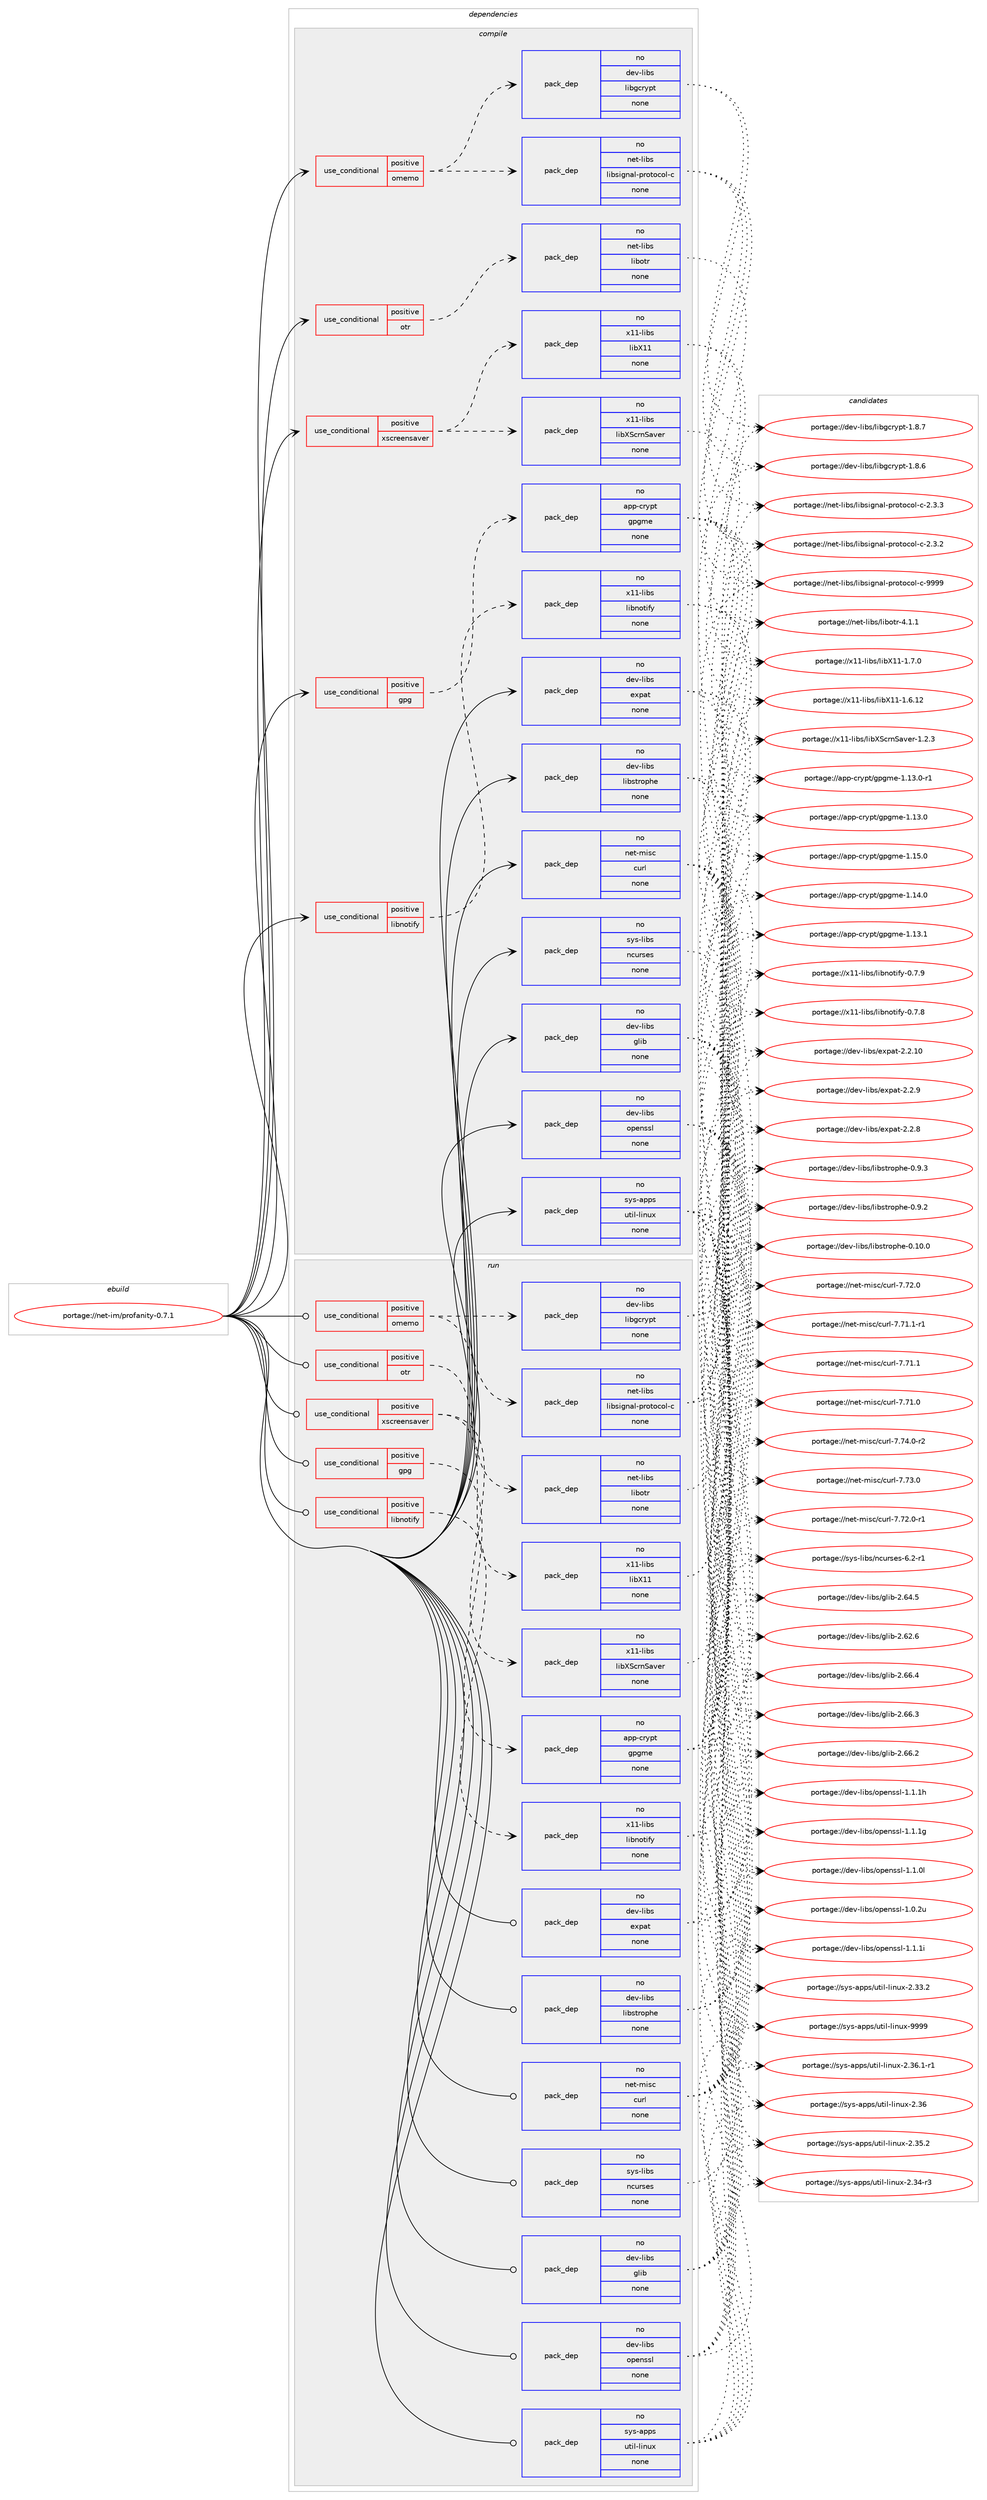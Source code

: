 digraph prolog {

# *************
# Graph options
# *************

newrank=true;
concentrate=true;
compound=true;
graph [rankdir=LR,fontname=Helvetica,fontsize=10,ranksep=1.5];#, ranksep=2.5, nodesep=0.2];
edge  [arrowhead=vee];
node  [fontname=Helvetica,fontsize=10];

# **********
# The ebuild
# **********

subgraph cluster_leftcol {
color=gray;
rank=same;
label=<<i>ebuild</i>>;
id [label="portage://net-im/profanity-0.7.1", color=red, width=4, href="../net-im/profanity-0.7.1.svg"];
}

# ****************
# The dependencies
# ****************

subgraph cluster_midcol {
color=gray;
label=<<i>dependencies</i>>;
subgraph cluster_compile {
fillcolor="#eeeeee";
style=filled;
label=<<i>compile</i>>;
subgraph cond3651 {
dependency12684 [label=<<TABLE BORDER="0" CELLBORDER="1" CELLSPACING="0" CELLPADDING="4"><TR><TD ROWSPAN="3" CELLPADDING="10">use_conditional</TD></TR><TR><TD>positive</TD></TR><TR><TD>gpg</TD></TR></TABLE>>, shape=none, color=red];
subgraph pack8907 {
dependency12685 [label=<<TABLE BORDER="0" CELLBORDER="1" CELLSPACING="0" CELLPADDING="4" WIDTH="220"><TR><TD ROWSPAN="6" CELLPADDING="30">pack_dep</TD></TR><TR><TD WIDTH="110">no</TD></TR><TR><TD>app-crypt</TD></TR><TR><TD>gpgme</TD></TR><TR><TD>none</TD></TR><TR><TD></TD></TR></TABLE>>, shape=none, color=blue];
}
dependency12684:e -> dependency12685:w [weight=20,style="dashed",arrowhead="vee"];
}
id:e -> dependency12684:w [weight=20,style="solid",arrowhead="vee"];
subgraph cond3652 {
dependency12686 [label=<<TABLE BORDER="0" CELLBORDER="1" CELLSPACING="0" CELLPADDING="4"><TR><TD ROWSPAN="3" CELLPADDING="10">use_conditional</TD></TR><TR><TD>positive</TD></TR><TR><TD>libnotify</TD></TR></TABLE>>, shape=none, color=red];
subgraph pack8908 {
dependency12687 [label=<<TABLE BORDER="0" CELLBORDER="1" CELLSPACING="0" CELLPADDING="4" WIDTH="220"><TR><TD ROWSPAN="6" CELLPADDING="30">pack_dep</TD></TR><TR><TD WIDTH="110">no</TD></TR><TR><TD>x11-libs</TD></TR><TR><TD>libnotify</TD></TR><TR><TD>none</TD></TR><TR><TD></TD></TR></TABLE>>, shape=none, color=blue];
}
dependency12686:e -> dependency12687:w [weight=20,style="dashed",arrowhead="vee"];
}
id:e -> dependency12686:w [weight=20,style="solid",arrowhead="vee"];
subgraph cond3653 {
dependency12688 [label=<<TABLE BORDER="0" CELLBORDER="1" CELLSPACING="0" CELLPADDING="4"><TR><TD ROWSPAN="3" CELLPADDING="10">use_conditional</TD></TR><TR><TD>positive</TD></TR><TR><TD>omemo</TD></TR></TABLE>>, shape=none, color=red];
subgraph pack8909 {
dependency12689 [label=<<TABLE BORDER="0" CELLBORDER="1" CELLSPACING="0" CELLPADDING="4" WIDTH="220"><TR><TD ROWSPAN="6" CELLPADDING="30">pack_dep</TD></TR><TR><TD WIDTH="110">no</TD></TR><TR><TD>net-libs</TD></TR><TR><TD>libsignal-protocol-c</TD></TR><TR><TD>none</TD></TR><TR><TD></TD></TR></TABLE>>, shape=none, color=blue];
}
dependency12688:e -> dependency12689:w [weight=20,style="dashed",arrowhead="vee"];
subgraph pack8910 {
dependency12690 [label=<<TABLE BORDER="0" CELLBORDER="1" CELLSPACING="0" CELLPADDING="4" WIDTH="220"><TR><TD ROWSPAN="6" CELLPADDING="30">pack_dep</TD></TR><TR><TD WIDTH="110">no</TD></TR><TR><TD>dev-libs</TD></TR><TR><TD>libgcrypt</TD></TR><TR><TD>none</TD></TR><TR><TD></TD></TR></TABLE>>, shape=none, color=blue];
}
dependency12688:e -> dependency12690:w [weight=20,style="dashed",arrowhead="vee"];
}
id:e -> dependency12688:w [weight=20,style="solid",arrowhead="vee"];
subgraph cond3654 {
dependency12691 [label=<<TABLE BORDER="0" CELLBORDER="1" CELLSPACING="0" CELLPADDING="4"><TR><TD ROWSPAN="3" CELLPADDING="10">use_conditional</TD></TR><TR><TD>positive</TD></TR><TR><TD>otr</TD></TR></TABLE>>, shape=none, color=red];
subgraph pack8911 {
dependency12692 [label=<<TABLE BORDER="0" CELLBORDER="1" CELLSPACING="0" CELLPADDING="4" WIDTH="220"><TR><TD ROWSPAN="6" CELLPADDING="30">pack_dep</TD></TR><TR><TD WIDTH="110">no</TD></TR><TR><TD>net-libs</TD></TR><TR><TD>libotr</TD></TR><TR><TD>none</TD></TR><TR><TD></TD></TR></TABLE>>, shape=none, color=blue];
}
dependency12691:e -> dependency12692:w [weight=20,style="dashed",arrowhead="vee"];
}
id:e -> dependency12691:w [weight=20,style="solid",arrowhead="vee"];
subgraph cond3655 {
dependency12693 [label=<<TABLE BORDER="0" CELLBORDER="1" CELLSPACING="0" CELLPADDING="4"><TR><TD ROWSPAN="3" CELLPADDING="10">use_conditional</TD></TR><TR><TD>positive</TD></TR><TR><TD>xscreensaver</TD></TR></TABLE>>, shape=none, color=red];
subgraph pack8912 {
dependency12694 [label=<<TABLE BORDER="0" CELLBORDER="1" CELLSPACING="0" CELLPADDING="4" WIDTH="220"><TR><TD ROWSPAN="6" CELLPADDING="30">pack_dep</TD></TR><TR><TD WIDTH="110">no</TD></TR><TR><TD>x11-libs</TD></TR><TR><TD>libXScrnSaver</TD></TR><TR><TD>none</TD></TR><TR><TD></TD></TR></TABLE>>, shape=none, color=blue];
}
dependency12693:e -> dependency12694:w [weight=20,style="dashed",arrowhead="vee"];
subgraph pack8913 {
dependency12695 [label=<<TABLE BORDER="0" CELLBORDER="1" CELLSPACING="0" CELLPADDING="4" WIDTH="220"><TR><TD ROWSPAN="6" CELLPADDING="30">pack_dep</TD></TR><TR><TD WIDTH="110">no</TD></TR><TR><TD>x11-libs</TD></TR><TR><TD>libX11</TD></TR><TR><TD>none</TD></TR><TR><TD></TD></TR></TABLE>>, shape=none, color=blue];
}
dependency12693:e -> dependency12695:w [weight=20,style="dashed",arrowhead="vee"];
}
id:e -> dependency12693:w [weight=20,style="solid",arrowhead="vee"];
subgraph pack8914 {
dependency12696 [label=<<TABLE BORDER="0" CELLBORDER="1" CELLSPACING="0" CELLPADDING="4" WIDTH="220"><TR><TD ROWSPAN="6" CELLPADDING="30">pack_dep</TD></TR><TR><TD WIDTH="110">no</TD></TR><TR><TD>dev-libs</TD></TR><TR><TD>expat</TD></TR><TR><TD>none</TD></TR><TR><TD></TD></TR></TABLE>>, shape=none, color=blue];
}
id:e -> dependency12696:w [weight=20,style="solid",arrowhead="vee"];
subgraph pack8915 {
dependency12697 [label=<<TABLE BORDER="0" CELLBORDER="1" CELLSPACING="0" CELLPADDING="4" WIDTH="220"><TR><TD ROWSPAN="6" CELLPADDING="30">pack_dep</TD></TR><TR><TD WIDTH="110">no</TD></TR><TR><TD>dev-libs</TD></TR><TR><TD>glib</TD></TR><TR><TD>none</TD></TR><TR><TD></TD></TR></TABLE>>, shape=none, color=blue];
}
id:e -> dependency12697:w [weight=20,style="solid",arrowhead="vee"];
subgraph pack8916 {
dependency12698 [label=<<TABLE BORDER="0" CELLBORDER="1" CELLSPACING="0" CELLPADDING="4" WIDTH="220"><TR><TD ROWSPAN="6" CELLPADDING="30">pack_dep</TD></TR><TR><TD WIDTH="110">no</TD></TR><TR><TD>dev-libs</TD></TR><TR><TD>libstrophe</TD></TR><TR><TD>none</TD></TR><TR><TD></TD></TR></TABLE>>, shape=none, color=blue];
}
id:e -> dependency12698:w [weight=20,style="solid",arrowhead="vee"];
subgraph pack8917 {
dependency12699 [label=<<TABLE BORDER="0" CELLBORDER="1" CELLSPACING="0" CELLPADDING="4" WIDTH="220"><TR><TD ROWSPAN="6" CELLPADDING="30">pack_dep</TD></TR><TR><TD WIDTH="110">no</TD></TR><TR><TD>dev-libs</TD></TR><TR><TD>openssl</TD></TR><TR><TD>none</TD></TR><TR><TD></TD></TR></TABLE>>, shape=none, color=blue];
}
id:e -> dependency12699:w [weight=20,style="solid",arrowhead="vee"];
subgraph pack8918 {
dependency12700 [label=<<TABLE BORDER="0" CELLBORDER="1" CELLSPACING="0" CELLPADDING="4" WIDTH="220"><TR><TD ROWSPAN="6" CELLPADDING="30">pack_dep</TD></TR><TR><TD WIDTH="110">no</TD></TR><TR><TD>net-misc</TD></TR><TR><TD>curl</TD></TR><TR><TD>none</TD></TR><TR><TD></TD></TR></TABLE>>, shape=none, color=blue];
}
id:e -> dependency12700:w [weight=20,style="solid",arrowhead="vee"];
subgraph pack8919 {
dependency12701 [label=<<TABLE BORDER="0" CELLBORDER="1" CELLSPACING="0" CELLPADDING="4" WIDTH="220"><TR><TD ROWSPAN="6" CELLPADDING="30">pack_dep</TD></TR><TR><TD WIDTH="110">no</TD></TR><TR><TD>sys-apps</TD></TR><TR><TD>util-linux</TD></TR><TR><TD>none</TD></TR><TR><TD></TD></TR></TABLE>>, shape=none, color=blue];
}
id:e -> dependency12701:w [weight=20,style="solid",arrowhead="vee"];
subgraph pack8920 {
dependency12702 [label=<<TABLE BORDER="0" CELLBORDER="1" CELLSPACING="0" CELLPADDING="4" WIDTH="220"><TR><TD ROWSPAN="6" CELLPADDING="30">pack_dep</TD></TR><TR><TD WIDTH="110">no</TD></TR><TR><TD>sys-libs</TD></TR><TR><TD>ncurses</TD></TR><TR><TD>none</TD></TR><TR><TD></TD></TR></TABLE>>, shape=none, color=blue];
}
id:e -> dependency12702:w [weight=20,style="solid",arrowhead="vee"];
}
subgraph cluster_compileandrun {
fillcolor="#eeeeee";
style=filled;
label=<<i>compile and run</i>>;
}
subgraph cluster_run {
fillcolor="#eeeeee";
style=filled;
label=<<i>run</i>>;
subgraph cond3656 {
dependency12703 [label=<<TABLE BORDER="0" CELLBORDER="1" CELLSPACING="0" CELLPADDING="4"><TR><TD ROWSPAN="3" CELLPADDING="10">use_conditional</TD></TR><TR><TD>positive</TD></TR><TR><TD>gpg</TD></TR></TABLE>>, shape=none, color=red];
subgraph pack8921 {
dependency12704 [label=<<TABLE BORDER="0" CELLBORDER="1" CELLSPACING="0" CELLPADDING="4" WIDTH="220"><TR><TD ROWSPAN="6" CELLPADDING="30">pack_dep</TD></TR><TR><TD WIDTH="110">no</TD></TR><TR><TD>app-crypt</TD></TR><TR><TD>gpgme</TD></TR><TR><TD>none</TD></TR><TR><TD></TD></TR></TABLE>>, shape=none, color=blue];
}
dependency12703:e -> dependency12704:w [weight=20,style="dashed",arrowhead="vee"];
}
id:e -> dependency12703:w [weight=20,style="solid",arrowhead="odot"];
subgraph cond3657 {
dependency12705 [label=<<TABLE BORDER="0" CELLBORDER="1" CELLSPACING="0" CELLPADDING="4"><TR><TD ROWSPAN="3" CELLPADDING="10">use_conditional</TD></TR><TR><TD>positive</TD></TR><TR><TD>libnotify</TD></TR></TABLE>>, shape=none, color=red];
subgraph pack8922 {
dependency12706 [label=<<TABLE BORDER="0" CELLBORDER="1" CELLSPACING="0" CELLPADDING="4" WIDTH="220"><TR><TD ROWSPAN="6" CELLPADDING="30">pack_dep</TD></TR><TR><TD WIDTH="110">no</TD></TR><TR><TD>x11-libs</TD></TR><TR><TD>libnotify</TD></TR><TR><TD>none</TD></TR><TR><TD></TD></TR></TABLE>>, shape=none, color=blue];
}
dependency12705:e -> dependency12706:w [weight=20,style="dashed",arrowhead="vee"];
}
id:e -> dependency12705:w [weight=20,style="solid",arrowhead="odot"];
subgraph cond3658 {
dependency12707 [label=<<TABLE BORDER="0" CELLBORDER="1" CELLSPACING="0" CELLPADDING="4"><TR><TD ROWSPAN="3" CELLPADDING="10">use_conditional</TD></TR><TR><TD>positive</TD></TR><TR><TD>omemo</TD></TR></TABLE>>, shape=none, color=red];
subgraph pack8923 {
dependency12708 [label=<<TABLE BORDER="0" CELLBORDER="1" CELLSPACING="0" CELLPADDING="4" WIDTH="220"><TR><TD ROWSPAN="6" CELLPADDING="30">pack_dep</TD></TR><TR><TD WIDTH="110">no</TD></TR><TR><TD>net-libs</TD></TR><TR><TD>libsignal-protocol-c</TD></TR><TR><TD>none</TD></TR><TR><TD></TD></TR></TABLE>>, shape=none, color=blue];
}
dependency12707:e -> dependency12708:w [weight=20,style="dashed",arrowhead="vee"];
subgraph pack8924 {
dependency12709 [label=<<TABLE BORDER="0" CELLBORDER="1" CELLSPACING="0" CELLPADDING="4" WIDTH="220"><TR><TD ROWSPAN="6" CELLPADDING="30">pack_dep</TD></TR><TR><TD WIDTH="110">no</TD></TR><TR><TD>dev-libs</TD></TR><TR><TD>libgcrypt</TD></TR><TR><TD>none</TD></TR><TR><TD></TD></TR></TABLE>>, shape=none, color=blue];
}
dependency12707:e -> dependency12709:w [weight=20,style="dashed",arrowhead="vee"];
}
id:e -> dependency12707:w [weight=20,style="solid",arrowhead="odot"];
subgraph cond3659 {
dependency12710 [label=<<TABLE BORDER="0" CELLBORDER="1" CELLSPACING="0" CELLPADDING="4"><TR><TD ROWSPAN="3" CELLPADDING="10">use_conditional</TD></TR><TR><TD>positive</TD></TR><TR><TD>otr</TD></TR></TABLE>>, shape=none, color=red];
subgraph pack8925 {
dependency12711 [label=<<TABLE BORDER="0" CELLBORDER="1" CELLSPACING="0" CELLPADDING="4" WIDTH="220"><TR><TD ROWSPAN="6" CELLPADDING="30">pack_dep</TD></TR><TR><TD WIDTH="110">no</TD></TR><TR><TD>net-libs</TD></TR><TR><TD>libotr</TD></TR><TR><TD>none</TD></TR><TR><TD></TD></TR></TABLE>>, shape=none, color=blue];
}
dependency12710:e -> dependency12711:w [weight=20,style="dashed",arrowhead="vee"];
}
id:e -> dependency12710:w [weight=20,style="solid",arrowhead="odot"];
subgraph cond3660 {
dependency12712 [label=<<TABLE BORDER="0" CELLBORDER="1" CELLSPACING="0" CELLPADDING="4"><TR><TD ROWSPAN="3" CELLPADDING="10">use_conditional</TD></TR><TR><TD>positive</TD></TR><TR><TD>xscreensaver</TD></TR></TABLE>>, shape=none, color=red];
subgraph pack8926 {
dependency12713 [label=<<TABLE BORDER="0" CELLBORDER="1" CELLSPACING="0" CELLPADDING="4" WIDTH="220"><TR><TD ROWSPAN="6" CELLPADDING="30">pack_dep</TD></TR><TR><TD WIDTH="110">no</TD></TR><TR><TD>x11-libs</TD></TR><TR><TD>libXScrnSaver</TD></TR><TR><TD>none</TD></TR><TR><TD></TD></TR></TABLE>>, shape=none, color=blue];
}
dependency12712:e -> dependency12713:w [weight=20,style="dashed",arrowhead="vee"];
subgraph pack8927 {
dependency12714 [label=<<TABLE BORDER="0" CELLBORDER="1" CELLSPACING="0" CELLPADDING="4" WIDTH="220"><TR><TD ROWSPAN="6" CELLPADDING="30">pack_dep</TD></TR><TR><TD WIDTH="110">no</TD></TR><TR><TD>x11-libs</TD></TR><TR><TD>libX11</TD></TR><TR><TD>none</TD></TR><TR><TD></TD></TR></TABLE>>, shape=none, color=blue];
}
dependency12712:e -> dependency12714:w [weight=20,style="dashed",arrowhead="vee"];
}
id:e -> dependency12712:w [weight=20,style="solid",arrowhead="odot"];
subgraph pack8928 {
dependency12715 [label=<<TABLE BORDER="0" CELLBORDER="1" CELLSPACING="0" CELLPADDING="4" WIDTH="220"><TR><TD ROWSPAN="6" CELLPADDING="30">pack_dep</TD></TR><TR><TD WIDTH="110">no</TD></TR><TR><TD>dev-libs</TD></TR><TR><TD>expat</TD></TR><TR><TD>none</TD></TR><TR><TD></TD></TR></TABLE>>, shape=none, color=blue];
}
id:e -> dependency12715:w [weight=20,style="solid",arrowhead="odot"];
subgraph pack8929 {
dependency12716 [label=<<TABLE BORDER="0" CELLBORDER="1" CELLSPACING="0" CELLPADDING="4" WIDTH="220"><TR><TD ROWSPAN="6" CELLPADDING="30">pack_dep</TD></TR><TR><TD WIDTH="110">no</TD></TR><TR><TD>dev-libs</TD></TR><TR><TD>glib</TD></TR><TR><TD>none</TD></TR><TR><TD></TD></TR></TABLE>>, shape=none, color=blue];
}
id:e -> dependency12716:w [weight=20,style="solid",arrowhead="odot"];
subgraph pack8930 {
dependency12717 [label=<<TABLE BORDER="0" CELLBORDER="1" CELLSPACING="0" CELLPADDING="4" WIDTH="220"><TR><TD ROWSPAN="6" CELLPADDING="30">pack_dep</TD></TR><TR><TD WIDTH="110">no</TD></TR><TR><TD>dev-libs</TD></TR><TR><TD>libstrophe</TD></TR><TR><TD>none</TD></TR><TR><TD></TD></TR></TABLE>>, shape=none, color=blue];
}
id:e -> dependency12717:w [weight=20,style="solid",arrowhead="odot"];
subgraph pack8931 {
dependency12718 [label=<<TABLE BORDER="0" CELLBORDER="1" CELLSPACING="0" CELLPADDING="4" WIDTH="220"><TR><TD ROWSPAN="6" CELLPADDING="30">pack_dep</TD></TR><TR><TD WIDTH="110">no</TD></TR><TR><TD>dev-libs</TD></TR><TR><TD>openssl</TD></TR><TR><TD>none</TD></TR><TR><TD></TD></TR></TABLE>>, shape=none, color=blue];
}
id:e -> dependency12718:w [weight=20,style="solid",arrowhead="odot"];
subgraph pack8932 {
dependency12719 [label=<<TABLE BORDER="0" CELLBORDER="1" CELLSPACING="0" CELLPADDING="4" WIDTH="220"><TR><TD ROWSPAN="6" CELLPADDING="30">pack_dep</TD></TR><TR><TD WIDTH="110">no</TD></TR><TR><TD>net-misc</TD></TR><TR><TD>curl</TD></TR><TR><TD>none</TD></TR><TR><TD></TD></TR></TABLE>>, shape=none, color=blue];
}
id:e -> dependency12719:w [weight=20,style="solid",arrowhead="odot"];
subgraph pack8933 {
dependency12720 [label=<<TABLE BORDER="0" CELLBORDER="1" CELLSPACING="0" CELLPADDING="4" WIDTH="220"><TR><TD ROWSPAN="6" CELLPADDING="30">pack_dep</TD></TR><TR><TD WIDTH="110">no</TD></TR><TR><TD>sys-apps</TD></TR><TR><TD>util-linux</TD></TR><TR><TD>none</TD></TR><TR><TD></TD></TR></TABLE>>, shape=none, color=blue];
}
id:e -> dependency12720:w [weight=20,style="solid",arrowhead="odot"];
subgraph pack8934 {
dependency12721 [label=<<TABLE BORDER="0" CELLBORDER="1" CELLSPACING="0" CELLPADDING="4" WIDTH="220"><TR><TD ROWSPAN="6" CELLPADDING="30">pack_dep</TD></TR><TR><TD WIDTH="110">no</TD></TR><TR><TD>sys-libs</TD></TR><TR><TD>ncurses</TD></TR><TR><TD>none</TD></TR><TR><TD></TD></TR></TABLE>>, shape=none, color=blue];
}
id:e -> dependency12721:w [weight=20,style="solid",arrowhead="odot"];
}
}

# **************
# The candidates
# **************

subgraph cluster_choices {
rank=same;
color=gray;
label=<<i>candidates</i>>;

subgraph choice8907 {
color=black;
nodesep=1;
choice9711211245991141211121164710311210310910145494649534648 [label="portage://app-crypt/gpgme-1.15.0", color=red, width=4,href="../app-crypt/gpgme-1.15.0.svg"];
choice9711211245991141211121164710311210310910145494649524648 [label="portage://app-crypt/gpgme-1.14.0", color=red, width=4,href="../app-crypt/gpgme-1.14.0.svg"];
choice9711211245991141211121164710311210310910145494649514649 [label="portage://app-crypt/gpgme-1.13.1", color=red, width=4,href="../app-crypt/gpgme-1.13.1.svg"];
choice97112112459911412111211647103112103109101454946495146484511449 [label="portage://app-crypt/gpgme-1.13.0-r1", color=red, width=4,href="../app-crypt/gpgme-1.13.0-r1.svg"];
choice9711211245991141211121164710311210310910145494649514648 [label="portage://app-crypt/gpgme-1.13.0", color=red, width=4,href="../app-crypt/gpgme-1.13.0.svg"];
dependency12685:e -> choice9711211245991141211121164710311210310910145494649534648:w [style=dotted,weight="100"];
dependency12685:e -> choice9711211245991141211121164710311210310910145494649524648:w [style=dotted,weight="100"];
dependency12685:e -> choice9711211245991141211121164710311210310910145494649514649:w [style=dotted,weight="100"];
dependency12685:e -> choice97112112459911412111211647103112103109101454946495146484511449:w [style=dotted,weight="100"];
dependency12685:e -> choice9711211245991141211121164710311210310910145494649514648:w [style=dotted,weight="100"];
}
subgraph choice8908 {
color=black;
nodesep=1;
choice120494945108105981154710810598110111116105102121454846554657 [label="portage://x11-libs/libnotify-0.7.9", color=red, width=4,href="../x11-libs/libnotify-0.7.9.svg"];
choice120494945108105981154710810598110111116105102121454846554656 [label="portage://x11-libs/libnotify-0.7.8", color=red, width=4,href="../x11-libs/libnotify-0.7.8.svg"];
dependency12687:e -> choice120494945108105981154710810598110111116105102121454846554657:w [style=dotted,weight="100"];
dependency12687:e -> choice120494945108105981154710810598110111116105102121454846554656:w [style=dotted,weight="100"];
}
subgraph choice8909 {
color=black;
nodesep=1;
choice1101011164510810598115471081059811510510311097108451121141111161119911110845994557575757 [label="portage://net-libs/libsignal-protocol-c-9999", color=red, width=4,href="../net-libs/libsignal-protocol-c-9999.svg"];
choice110101116451081059811547108105981151051031109710845112114111116111991111084599455046514651 [label="portage://net-libs/libsignal-protocol-c-2.3.3", color=red, width=4,href="../net-libs/libsignal-protocol-c-2.3.3.svg"];
choice110101116451081059811547108105981151051031109710845112114111116111991111084599455046514650 [label="portage://net-libs/libsignal-protocol-c-2.3.2", color=red, width=4,href="../net-libs/libsignal-protocol-c-2.3.2.svg"];
dependency12689:e -> choice1101011164510810598115471081059811510510311097108451121141111161119911110845994557575757:w [style=dotted,weight="100"];
dependency12689:e -> choice110101116451081059811547108105981151051031109710845112114111116111991111084599455046514651:w [style=dotted,weight="100"];
dependency12689:e -> choice110101116451081059811547108105981151051031109710845112114111116111991111084599455046514650:w [style=dotted,weight="100"];
}
subgraph choice8910 {
color=black;
nodesep=1;
choice1001011184510810598115471081059810399114121112116454946564655 [label="portage://dev-libs/libgcrypt-1.8.7", color=red, width=4,href="../dev-libs/libgcrypt-1.8.7.svg"];
choice1001011184510810598115471081059810399114121112116454946564654 [label="portage://dev-libs/libgcrypt-1.8.6", color=red, width=4,href="../dev-libs/libgcrypt-1.8.6.svg"];
dependency12690:e -> choice1001011184510810598115471081059810399114121112116454946564655:w [style=dotted,weight="100"];
dependency12690:e -> choice1001011184510810598115471081059810399114121112116454946564654:w [style=dotted,weight="100"];
}
subgraph choice8911 {
color=black;
nodesep=1;
choice11010111645108105981154710810598111116114455246494649 [label="portage://net-libs/libotr-4.1.1", color=red, width=4,href="../net-libs/libotr-4.1.1.svg"];
dependency12692:e -> choice11010111645108105981154710810598111116114455246494649:w [style=dotted,weight="100"];
}
subgraph choice8912 {
color=black;
nodesep=1;
choice1204949451081059811547108105988883991141108397118101114454946504651 [label="portage://x11-libs/libXScrnSaver-1.2.3", color=red, width=4,href="../x11-libs/libXScrnSaver-1.2.3.svg"];
dependency12694:e -> choice1204949451081059811547108105988883991141108397118101114454946504651:w [style=dotted,weight="100"];
}
subgraph choice8913 {
color=black;
nodesep=1;
choice120494945108105981154710810598884949454946554648 [label="portage://x11-libs/libX11-1.7.0", color=red, width=4,href="../x11-libs/libX11-1.7.0.svg"];
choice12049494510810598115471081059888494945494654464950 [label="portage://x11-libs/libX11-1.6.12", color=red, width=4,href="../x11-libs/libX11-1.6.12.svg"];
dependency12695:e -> choice120494945108105981154710810598884949454946554648:w [style=dotted,weight="100"];
dependency12695:e -> choice12049494510810598115471081059888494945494654464950:w [style=dotted,weight="100"];
}
subgraph choice8914 {
color=black;
nodesep=1;
choice10010111845108105981154710112011297116455046504657 [label="portage://dev-libs/expat-2.2.9", color=red, width=4,href="../dev-libs/expat-2.2.9.svg"];
choice10010111845108105981154710112011297116455046504656 [label="portage://dev-libs/expat-2.2.8", color=red, width=4,href="../dev-libs/expat-2.2.8.svg"];
choice1001011184510810598115471011201129711645504650464948 [label="portage://dev-libs/expat-2.2.10", color=red, width=4,href="../dev-libs/expat-2.2.10.svg"];
dependency12696:e -> choice10010111845108105981154710112011297116455046504657:w [style=dotted,weight="100"];
dependency12696:e -> choice10010111845108105981154710112011297116455046504656:w [style=dotted,weight="100"];
dependency12696:e -> choice1001011184510810598115471011201129711645504650464948:w [style=dotted,weight="100"];
}
subgraph choice8915 {
color=black;
nodesep=1;
choice1001011184510810598115471031081059845504654544652 [label="portage://dev-libs/glib-2.66.4", color=red, width=4,href="../dev-libs/glib-2.66.4.svg"];
choice1001011184510810598115471031081059845504654544651 [label="portage://dev-libs/glib-2.66.3", color=red, width=4,href="../dev-libs/glib-2.66.3.svg"];
choice1001011184510810598115471031081059845504654544650 [label="portage://dev-libs/glib-2.66.2", color=red, width=4,href="../dev-libs/glib-2.66.2.svg"];
choice1001011184510810598115471031081059845504654524653 [label="portage://dev-libs/glib-2.64.5", color=red, width=4,href="../dev-libs/glib-2.64.5.svg"];
choice1001011184510810598115471031081059845504654504654 [label="portage://dev-libs/glib-2.62.6", color=red, width=4,href="../dev-libs/glib-2.62.6.svg"];
dependency12697:e -> choice1001011184510810598115471031081059845504654544652:w [style=dotted,weight="100"];
dependency12697:e -> choice1001011184510810598115471031081059845504654544651:w [style=dotted,weight="100"];
dependency12697:e -> choice1001011184510810598115471031081059845504654544650:w [style=dotted,weight="100"];
dependency12697:e -> choice1001011184510810598115471031081059845504654524653:w [style=dotted,weight="100"];
dependency12697:e -> choice1001011184510810598115471031081059845504654504654:w [style=dotted,weight="100"];
}
subgraph choice8916 {
color=black;
nodesep=1;
choice10010111845108105981154710810598115116114111112104101454846574651 [label="portage://dev-libs/libstrophe-0.9.3", color=red, width=4,href="../dev-libs/libstrophe-0.9.3.svg"];
choice10010111845108105981154710810598115116114111112104101454846574650 [label="portage://dev-libs/libstrophe-0.9.2", color=red, width=4,href="../dev-libs/libstrophe-0.9.2.svg"];
choice1001011184510810598115471081059811511611411111210410145484649484648 [label="portage://dev-libs/libstrophe-0.10.0", color=red, width=4,href="../dev-libs/libstrophe-0.10.0.svg"];
dependency12698:e -> choice10010111845108105981154710810598115116114111112104101454846574651:w [style=dotted,weight="100"];
dependency12698:e -> choice10010111845108105981154710810598115116114111112104101454846574650:w [style=dotted,weight="100"];
dependency12698:e -> choice1001011184510810598115471081059811511611411111210410145484649484648:w [style=dotted,weight="100"];
}
subgraph choice8917 {
color=black;
nodesep=1;
choice100101118451081059811547111112101110115115108454946494649105 [label="portage://dev-libs/openssl-1.1.1i", color=red, width=4,href="../dev-libs/openssl-1.1.1i.svg"];
choice100101118451081059811547111112101110115115108454946494649104 [label="portage://dev-libs/openssl-1.1.1h", color=red, width=4,href="../dev-libs/openssl-1.1.1h.svg"];
choice100101118451081059811547111112101110115115108454946494649103 [label="portage://dev-libs/openssl-1.1.1g", color=red, width=4,href="../dev-libs/openssl-1.1.1g.svg"];
choice100101118451081059811547111112101110115115108454946494648108 [label="portage://dev-libs/openssl-1.1.0l", color=red, width=4,href="../dev-libs/openssl-1.1.0l.svg"];
choice100101118451081059811547111112101110115115108454946484650117 [label="portage://dev-libs/openssl-1.0.2u", color=red, width=4,href="../dev-libs/openssl-1.0.2u.svg"];
dependency12699:e -> choice100101118451081059811547111112101110115115108454946494649105:w [style=dotted,weight="100"];
dependency12699:e -> choice100101118451081059811547111112101110115115108454946494649104:w [style=dotted,weight="100"];
dependency12699:e -> choice100101118451081059811547111112101110115115108454946494649103:w [style=dotted,weight="100"];
dependency12699:e -> choice100101118451081059811547111112101110115115108454946494648108:w [style=dotted,weight="100"];
dependency12699:e -> choice100101118451081059811547111112101110115115108454946484650117:w [style=dotted,weight="100"];
}
subgraph choice8918 {
color=black;
nodesep=1;
choice11010111645109105115994799117114108455546555246484511450 [label="portage://net-misc/curl-7.74.0-r2", color=red, width=4,href="../net-misc/curl-7.74.0-r2.svg"];
choice1101011164510910511599479911711410845554655514648 [label="portage://net-misc/curl-7.73.0", color=red, width=4,href="../net-misc/curl-7.73.0.svg"];
choice11010111645109105115994799117114108455546555046484511449 [label="portage://net-misc/curl-7.72.0-r1", color=red, width=4,href="../net-misc/curl-7.72.0-r1.svg"];
choice1101011164510910511599479911711410845554655504648 [label="portage://net-misc/curl-7.72.0", color=red, width=4,href="../net-misc/curl-7.72.0.svg"];
choice11010111645109105115994799117114108455546554946494511449 [label="portage://net-misc/curl-7.71.1-r1", color=red, width=4,href="../net-misc/curl-7.71.1-r1.svg"];
choice1101011164510910511599479911711410845554655494649 [label="portage://net-misc/curl-7.71.1", color=red, width=4,href="../net-misc/curl-7.71.1.svg"];
choice1101011164510910511599479911711410845554655494648 [label="portage://net-misc/curl-7.71.0", color=red, width=4,href="../net-misc/curl-7.71.0.svg"];
dependency12700:e -> choice11010111645109105115994799117114108455546555246484511450:w [style=dotted,weight="100"];
dependency12700:e -> choice1101011164510910511599479911711410845554655514648:w [style=dotted,weight="100"];
dependency12700:e -> choice11010111645109105115994799117114108455546555046484511449:w [style=dotted,weight="100"];
dependency12700:e -> choice1101011164510910511599479911711410845554655504648:w [style=dotted,weight="100"];
dependency12700:e -> choice11010111645109105115994799117114108455546554946494511449:w [style=dotted,weight="100"];
dependency12700:e -> choice1101011164510910511599479911711410845554655494649:w [style=dotted,weight="100"];
dependency12700:e -> choice1101011164510910511599479911711410845554655494648:w [style=dotted,weight="100"];
}
subgraph choice8919 {
color=black;
nodesep=1;
choice115121115459711211211547117116105108451081051101171204557575757 [label="portage://sys-apps/util-linux-9999", color=red, width=4,href="../sys-apps/util-linux-9999.svg"];
choice11512111545971121121154711711610510845108105110117120455046515446494511449 [label="portage://sys-apps/util-linux-2.36.1-r1", color=red, width=4,href="../sys-apps/util-linux-2.36.1-r1.svg"];
choice115121115459711211211547117116105108451081051101171204550465154 [label="portage://sys-apps/util-linux-2.36", color=red, width=4,href="../sys-apps/util-linux-2.36.svg"];
choice1151211154597112112115471171161051084510810511011712045504651534650 [label="portage://sys-apps/util-linux-2.35.2", color=red, width=4,href="../sys-apps/util-linux-2.35.2.svg"];
choice1151211154597112112115471171161051084510810511011712045504651524511451 [label="portage://sys-apps/util-linux-2.34-r3", color=red, width=4,href="../sys-apps/util-linux-2.34-r3.svg"];
choice1151211154597112112115471171161051084510810511011712045504651514650 [label="portage://sys-apps/util-linux-2.33.2", color=red, width=4,href="../sys-apps/util-linux-2.33.2.svg"];
dependency12701:e -> choice115121115459711211211547117116105108451081051101171204557575757:w [style=dotted,weight="100"];
dependency12701:e -> choice11512111545971121121154711711610510845108105110117120455046515446494511449:w [style=dotted,weight="100"];
dependency12701:e -> choice115121115459711211211547117116105108451081051101171204550465154:w [style=dotted,weight="100"];
dependency12701:e -> choice1151211154597112112115471171161051084510810511011712045504651534650:w [style=dotted,weight="100"];
dependency12701:e -> choice1151211154597112112115471171161051084510810511011712045504651524511451:w [style=dotted,weight="100"];
dependency12701:e -> choice1151211154597112112115471171161051084510810511011712045504651514650:w [style=dotted,weight="100"];
}
subgraph choice8920 {
color=black;
nodesep=1;
choice11512111545108105981154711099117114115101115455446504511449 [label="portage://sys-libs/ncurses-6.2-r1", color=red, width=4,href="../sys-libs/ncurses-6.2-r1.svg"];
dependency12702:e -> choice11512111545108105981154711099117114115101115455446504511449:w [style=dotted,weight="100"];
}
subgraph choice8921 {
color=black;
nodesep=1;
choice9711211245991141211121164710311210310910145494649534648 [label="portage://app-crypt/gpgme-1.15.0", color=red, width=4,href="../app-crypt/gpgme-1.15.0.svg"];
choice9711211245991141211121164710311210310910145494649524648 [label="portage://app-crypt/gpgme-1.14.0", color=red, width=4,href="../app-crypt/gpgme-1.14.0.svg"];
choice9711211245991141211121164710311210310910145494649514649 [label="portage://app-crypt/gpgme-1.13.1", color=red, width=4,href="../app-crypt/gpgme-1.13.1.svg"];
choice97112112459911412111211647103112103109101454946495146484511449 [label="portage://app-crypt/gpgme-1.13.0-r1", color=red, width=4,href="../app-crypt/gpgme-1.13.0-r1.svg"];
choice9711211245991141211121164710311210310910145494649514648 [label="portage://app-crypt/gpgme-1.13.0", color=red, width=4,href="../app-crypt/gpgme-1.13.0.svg"];
dependency12704:e -> choice9711211245991141211121164710311210310910145494649534648:w [style=dotted,weight="100"];
dependency12704:e -> choice9711211245991141211121164710311210310910145494649524648:w [style=dotted,weight="100"];
dependency12704:e -> choice9711211245991141211121164710311210310910145494649514649:w [style=dotted,weight="100"];
dependency12704:e -> choice97112112459911412111211647103112103109101454946495146484511449:w [style=dotted,weight="100"];
dependency12704:e -> choice9711211245991141211121164710311210310910145494649514648:w [style=dotted,weight="100"];
}
subgraph choice8922 {
color=black;
nodesep=1;
choice120494945108105981154710810598110111116105102121454846554657 [label="portage://x11-libs/libnotify-0.7.9", color=red, width=4,href="../x11-libs/libnotify-0.7.9.svg"];
choice120494945108105981154710810598110111116105102121454846554656 [label="portage://x11-libs/libnotify-0.7.8", color=red, width=4,href="../x11-libs/libnotify-0.7.8.svg"];
dependency12706:e -> choice120494945108105981154710810598110111116105102121454846554657:w [style=dotted,weight="100"];
dependency12706:e -> choice120494945108105981154710810598110111116105102121454846554656:w [style=dotted,weight="100"];
}
subgraph choice8923 {
color=black;
nodesep=1;
choice1101011164510810598115471081059811510510311097108451121141111161119911110845994557575757 [label="portage://net-libs/libsignal-protocol-c-9999", color=red, width=4,href="../net-libs/libsignal-protocol-c-9999.svg"];
choice110101116451081059811547108105981151051031109710845112114111116111991111084599455046514651 [label="portage://net-libs/libsignal-protocol-c-2.3.3", color=red, width=4,href="../net-libs/libsignal-protocol-c-2.3.3.svg"];
choice110101116451081059811547108105981151051031109710845112114111116111991111084599455046514650 [label="portage://net-libs/libsignal-protocol-c-2.3.2", color=red, width=4,href="../net-libs/libsignal-protocol-c-2.3.2.svg"];
dependency12708:e -> choice1101011164510810598115471081059811510510311097108451121141111161119911110845994557575757:w [style=dotted,weight="100"];
dependency12708:e -> choice110101116451081059811547108105981151051031109710845112114111116111991111084599455046514651:w [style=dotted,weight="100"];
dependency12708:e -> choice110101116451081059811547108105981151051031109710845112114111116111991111084599455046514650:w [style=dotted,weight="100"];
}
subgraph choice8924 {
color=black;
nodesep=1;
choice1001011184510810598115471081059810399114121112116454946564655 [label="portage://dev-libs/libgcrypt-1.8.7", color=red, width=4,href="../dev-libs/libgcrypt-1.8.7.svg"];
choice1001011184510810598115471081059810399114121112116454946564654 [label="portage://dev-libs/libgcrypt-1.8.6", color=red, width=4,href="../dev-libs/libgcrypt-1.8.6.svg"];
dependency12709:e -> choice1001011184510810598115471081059810399114121112116454946564655:w [style=dotted,weight="100"];
dependency12709:e -> choice1001011184510810598115471081059810399114121112116454946564654:w [style=dotted,weight="100"];
}
subgraph choice8925 {
color=black;
nodesep=1;
choice11010111645108105981154710810598111116114455246494649 [label="portage://net-libs/libotr-4.1.1", color=red, width=4,href="../net-libs/libotr-4.1.1.svg"];
dependency12711:e -> choice11010111645108105981154710810598111116114455246494649:w [style=dotted,weight="100"];
}
subgraph choice8926 {
color=black;
nodesep=1;
choice1204949451081059811547108105988883991141108397118101114454946504651 [label="portage://x11-libs/libXScrnSaver-1.2.3", color=red, width=4,href="../x11-libs/libXScrnSaver-1.2.3.svg"];
dependency12713:e -> choice1204949451081059811547108105988883991141108397118101114454946504651:w [style=dotted,weight="100"];
}
subgraph choice8927 {
color=black;
nodesep=1;
choice120494945108105981154710810598884949454946554648 [label="portage://x11-libs/libX11-1.7.0", color=red, width=4,href="../x11-libs/libX11-1.7.0.svg"];
choice12049494510810598115471081059888494945494654464950 [label="portage://x11-libs/libX11-1.6.12", color=red, width=4,href="../x11-libs/libX11-1.6.12.svg"];
dependency12714:e -> choice120494945108105981154710810598884949454946554648:w [style=dotted,weight="100"];
dependency12714:e -> choice12049494510810598115471081059888494945494654464950:w [style=dotted,weight="100"];
}
subgraph choice8928 {
color=black;
nodesep=1;
choice10010111845108105981154710112011297116455046504657 [label="portage://dev-libs/expat-2.2.9", color=red, width=4,href="../dev-libs/expat-2.2.9.svg"];
choice10010111845108105981154710112011297116455046504656 [label="portage://dev-libs/expat-2.2.8", color=red, width=4,href="../dev-libs/expat-2.2.8.svg"];
choice1001011184510810598115471011201129711645504650464948 [label="portage://dev-libs/expat-2.2.10", color=red, width=4,href="../dev-libs/expat-2.2.10.svg"];
dependency12715:e -> choice10010111845108105981154710112011297116455046504657:w [style=dotted,weight="100"];
dependency12715:e -> choice10010111845108105981154710112011297116455046504656:w [style=dotted,weight="100"];
dependency12715:e -> choice1001011184510810598115471011201129711645504650464948:w [style=dotted,weight="100"];
}
subgraph choice8929 {
color=black;
nodesep=1;
choice1001011184510810598115471031081059845504654544652 [label="portage://dev-libs/glib-2.66.4", color=red, width=4,href="../dev-libs/glib-2.66.4.svg"];
choice1001011184510810598115471031081059845504654544651 [label="portage://dev-libs/glib-2.66.3", color=red, width=4,href="../dev-libs/glib-2.66.3.svg"];
choice1001011184510810598115471031081059845504654544650 [label="portage://dev-libs/glib-2.66.2", color=red, width=4,href="../dev-libs/glib-2.66.2.svg"];
choice1001011184510810598115471031081059845504654524653 [label="portage://dev-libs/glib-2.64.5", color=red, width=4,href="../dev-libs/glib-2.64.5.svg"];
choice1001011184510810598115471031081059845504654504654 [label="portage://dev-libs/glib-2.62.6", color=red, width=4,href="../dev-libs/glib-2.62.6.svg"];
dependency12716:e -> choice1001011184510810598115471031081059845504654544652:w [style=dotted,weight="100"];
dependency12716:e -> choice1001011184510810598115471031081059845504654544651:w [style=dotted,weight="100"];
dependency12716:e -> choice1001011184510810598115471031081059845504654544650:w [style=dotted,weight="100"];
dependency12716:e -> choice1001011184510810598115471031081059845504654524653:w [style=dotted,weight="100"];
dependency12716:e -> choice1001011184510810598115471031081059845504654504654:w [style=dotted,weight="100"];
}
subgraph choice8930 {
color=black;
nodesep=1;
choice10010111845108105981154710810598115116114111112104101454846574651 [label="portage://dev-libs/libstrophe-0.9.3", color=red, width=4,href="../dev-libs/libstrophe-0.9.3.svg"];
choice10010111845108105981154710810598115116114111112104101454846574650 [label="portage://dev-libs/libstrophe-0.9.2", color=red, width=4,href="../dev-libs/libstrophe-0.9.2.svg"];
choice1001011184510810598115471081059811511611411111210410145484649484648 [label="portage://dev-libs/libstrophe-0.10.0", color=red, width=4,href="../dev-libs/libstrophe-0.10.0.svg"];
dependency12717:e -> choice10010111845108105981154710810598115116114111112104101454846574651:w [style=dotted,weight="100"];
dependency12717:e -> choice10010111845108105981154710810598115116114111112104101454846574650:w [style=dotted,weight="100"];
dependency12717:e -> choice1001011184510810598115471081059811511611411111210410145484649484648:w [style=dotted,weight="100"];
}
subgraph choice8931 {
color=black;
nodesep=1;
choice100101118451081059811547111112101110115115108454946494649105 [label="portage://dev-libs/openssl-1.1.1i", color=red, width=4,href="../dev-libs/openssl-1.1.1i.svg"];
choice100101118451081059811547111112101110115115108454946494649104 [label="portage://dev-libs/openssl-1.1.1h", color=red, width=4,href="../dev-libs/openssl-1.1.1h.svg"];
choice100101118451081059811547111112101110115115108454946494649103 [label="portage://dev-libs/openssl-1.1.1g", color=red, width=4,href="../dev-libs/openssl-1.1.1g.svg"];
choice100101118451081059811547111112101110115115108454946494648108 [label="portage://dev-libs/openssl-1.1.0l", color=red, width=4,href="../dev-libs/openssl-1.1.0l.svg"];
choice100101118451081059811547111112101110115115108454946484650117 [label="portage://dev-libs/openssl-1.0.2u", color=red, width=4,href="../dev-libs/openssl-1.0.2u.svg"];
dependency12718:e -> choice100101118451081059811547111112101110115115108454946494649105:w [style=dotted,weight="100"];
dependency12718:e -> choice100101118451081059811547111112101110115115108454946494649104:w [style=dotted,weight="100"];
dependency12718:e -> choice100101118451081059811547111112101110115115108454946494649103:w [style=dotted,weight="100"];
dependency12718:e -> choice100101118451081059811547111112101110115115108454946494648108:w [style=dotted,weight="100"];
dependency12718:e -> choice100101118451081059811547111112101110115115108454946484650117:w [style=dotted,weight="100"];
}
subgraph choice8932 {
color=black;
nodesep=1;
choice11010111645109105115994799117114108455546555246484511450 [label="portage://net-misc/curl-7.74.0-r2", color=red, width=4,href="../net-misc/curl-7.74.0-r2.svg"];
choice1101011164510910511599479911711410845554655514648 [label="portage://net-misc/curl-7.73.0", color=red, width=4,href="../net-misc/curl-7.73.0.svg"];
choice11010111645109105115994799117114108455546555046484511449 [label="portage://net-misc/curl-7.72.0-r1", color=red, width=4,href="../net-misc/curl-7.72.0-r1.svg"];
choice1101011164510910511599479911711410845554655504648 [label="portage://net-misc/curl-7.72.0", color=red, width=4,href="../net-misc/curl-7.72.0.svg"];
choice11010111645109105115994799117114108455546554946494511449 [label="portage://net-misc/curl-7.71.1-r1", color=red, width=4,href="../net-misc/curl-7.71.1-r1.svg"];
choice1101011164510910511599479911711410845554655494649 [label="portage://net-misc/curl-7.71.1", color=red, width=4,href="../net-misc/curl-7.71.1.svg"];
choice1101011164510910511599479911711410845554655494648 [label="portage://net-misc/curl-7.71.0", color=red, width=4,href="../net-misc/curl-7.71.0.svg"];
dependency12719:e -> choice11010111645109105115994799117114108455546555246484511450:w [style=dotted,weight="100"];
dependency12719:e -> choice1101011164510910511599479911711410845554655514648:w [style=dotted,weight="100"];
dependency12719:e -> choice11010111645109105115994799117114108455546555046484511449:w [style=dotted,weight="100"];
dependency12719:e -> choice1101011164510910511599479911711410845554655504648:w [style=dotted,weight="100"];
dependency12719:e -> choice11010111645109105115994799117114108455546554946494511449:w [style=dotted,weight="100"];
dependency12719:e -> choice1101011164510910511599479911711410845554655494649:w [style=dotted,weight="100"];
dependency12719:e -> choice1101011164510910511599479911711410845554655494648:w [style=dotted,weight="100"];
}
subgraph choice8933 {
color=black;
nodesep=1;
choice115121115459711211211547117116105108451081051101171204557575757 [label="portage://sys-apps/util-linux-9999", color=red, width=4,href="../sys-apps/util-linux-9999.svg"];
choice11512111545971121121154711711610510845108105110117120455046515446494511449 [label="portage://sys-apps/util-linux-2.36.1-r1", color=red, width=4,href="../sys-apps/util-linux-2.36.1-r1.svg"];
choice115121115459711211211547117116105108451081051101171204550465154 [label="portage://sys-apps/util-linux-2.36", color=red, width=4,href="../sys-apps/util-linux-2.36.svg"];
choice1151211154597112112115471171161051084510810511011712045504651534650 [label="portage://sys-apps/util-linux-2.35.2", color=red, width=4,href="../sys-apps/util-linux-2.35.2.svg"];
choice1151211154597112112115471171161051084510810511011712045504651524511451 [label="portage://sys-apps/util-linux-2.34-r3", color=red, width=4,href="../sys-apps/util-linux-2.34-r3.svg"];
choice1151211154597112112115471171161051084510810511011712045504651514650 [label="portage://sys-apps/util-linux-2.33.2", color=red, width=4,href="../sys-apps/util-linux-2.33.2.svg"];
dependency12720:e -> choice115121115459711211211547117116105108451081051101171204557575757:w [style=dotted,weight="100"];
dependency12720:e -> choice11512111545971121121154711711610510845108105110117120455046515446494511449:w [style=dotted,weight="100"];
dependency12720:e -> choice115121115459711211211547117116105108451081051101171204550465154:w [style=dotted,weight="100"];
dependency12720:e -> choice1151211154597112112115471171161051084510810511011712045504651534650:w [style=dotted,weight="100"];
dependency12720:e -> choice1151211154597112112115471171161051084510810511011712045504651524511451:w [style=dotted,weight="100"];
dependency12720:e -> choice1151211154597112112115471171161051084510810511011712045504651514650:w [style=dotted,weight="100"];
}
subgraph choice8934 {
color=black;
nodesep=1;
choice11512111545108105981154711099117114115101115455446504511449 [label="portage://sys-libs/ncurses-6.2-r1", color=red, width=4,href="../sys-libs/ncurses-6.2-r1.svg"];
dependency12721:e -> choice11512111545108105981154711099117114115101115455446504511449:w [style=dotted,weight="100"];
}
}

}
